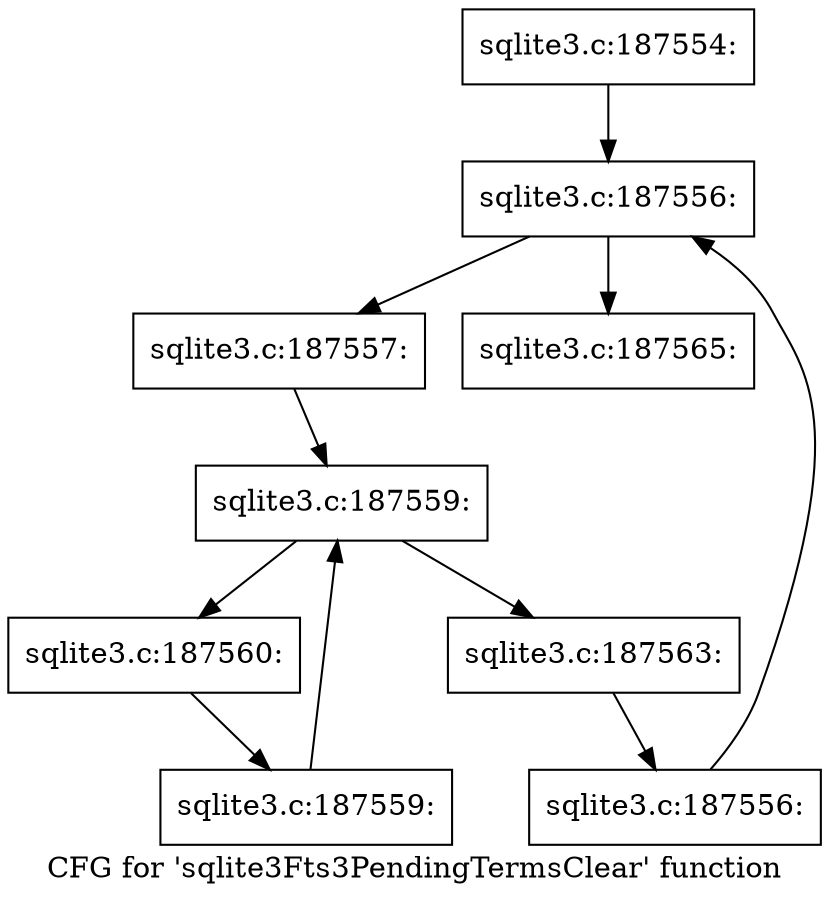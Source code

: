 digraph "CFG for 'sqlite3Fts3PendingTermsClear' function" {
	label="CFG for 'sqlite3Fts3PendingTermsClear' function";

	Node0x55c0fb058f80 [shape=record,label="{sqlite3.c:187554:}"];
	Node0x55c0fb058f80 -> Node0x55c0fb066240;
	Node0x55c0fb066240 [shape=record,label="{sqlite3.c:187556:}"];
	Node0x55c0fb066240 -> Node0x55c0fb066d80;
	Node0x55c0fb066240 -> Node0x55c0fb0603c0;
	Node0x55c0fb066d80 [shape=record,label="{sqlite3.c:187557:}"];
	Node0x55c0fb066d80 -> Node0x55c0fb068000;
	Node0x55c0fb068000 [shape=record,label="{sqlite3.c:187559:}"];
	Node0x55c0fb068000 -> Node0x55c0fb068220;
	Node0x55c0fb068000 -> Node0x55c0fb067cb0;
	Node0x55c0fb068220 [shape=record,label="{sqlite3.c:187560:}"];
	Node0x55c0fb068220 -> Node0x55c0fb068190;
	Node0x55c0fb068190 [shape=record,label="{sqlite3.c:187559:}"];
	Node0x55c0fb068190 -> Node0x55c0fb068000;
	Node0x55c0fb067cb0 [shape=record,label="{sqlite3.c:187563:}"];
	Node0x55c0fb067cb0 -> Node0x55c0fb0666d0;
	Node0x55c0fb0666d0 [shape=record,label="{sqlite3.c:187556:}"];
	Node0x55c0fb0666d0 -> Node0x55c0fb066240;
	Node0x55c0fb0603c0 [shape=record,label="{sqlite3.c:187565:}"];
}
